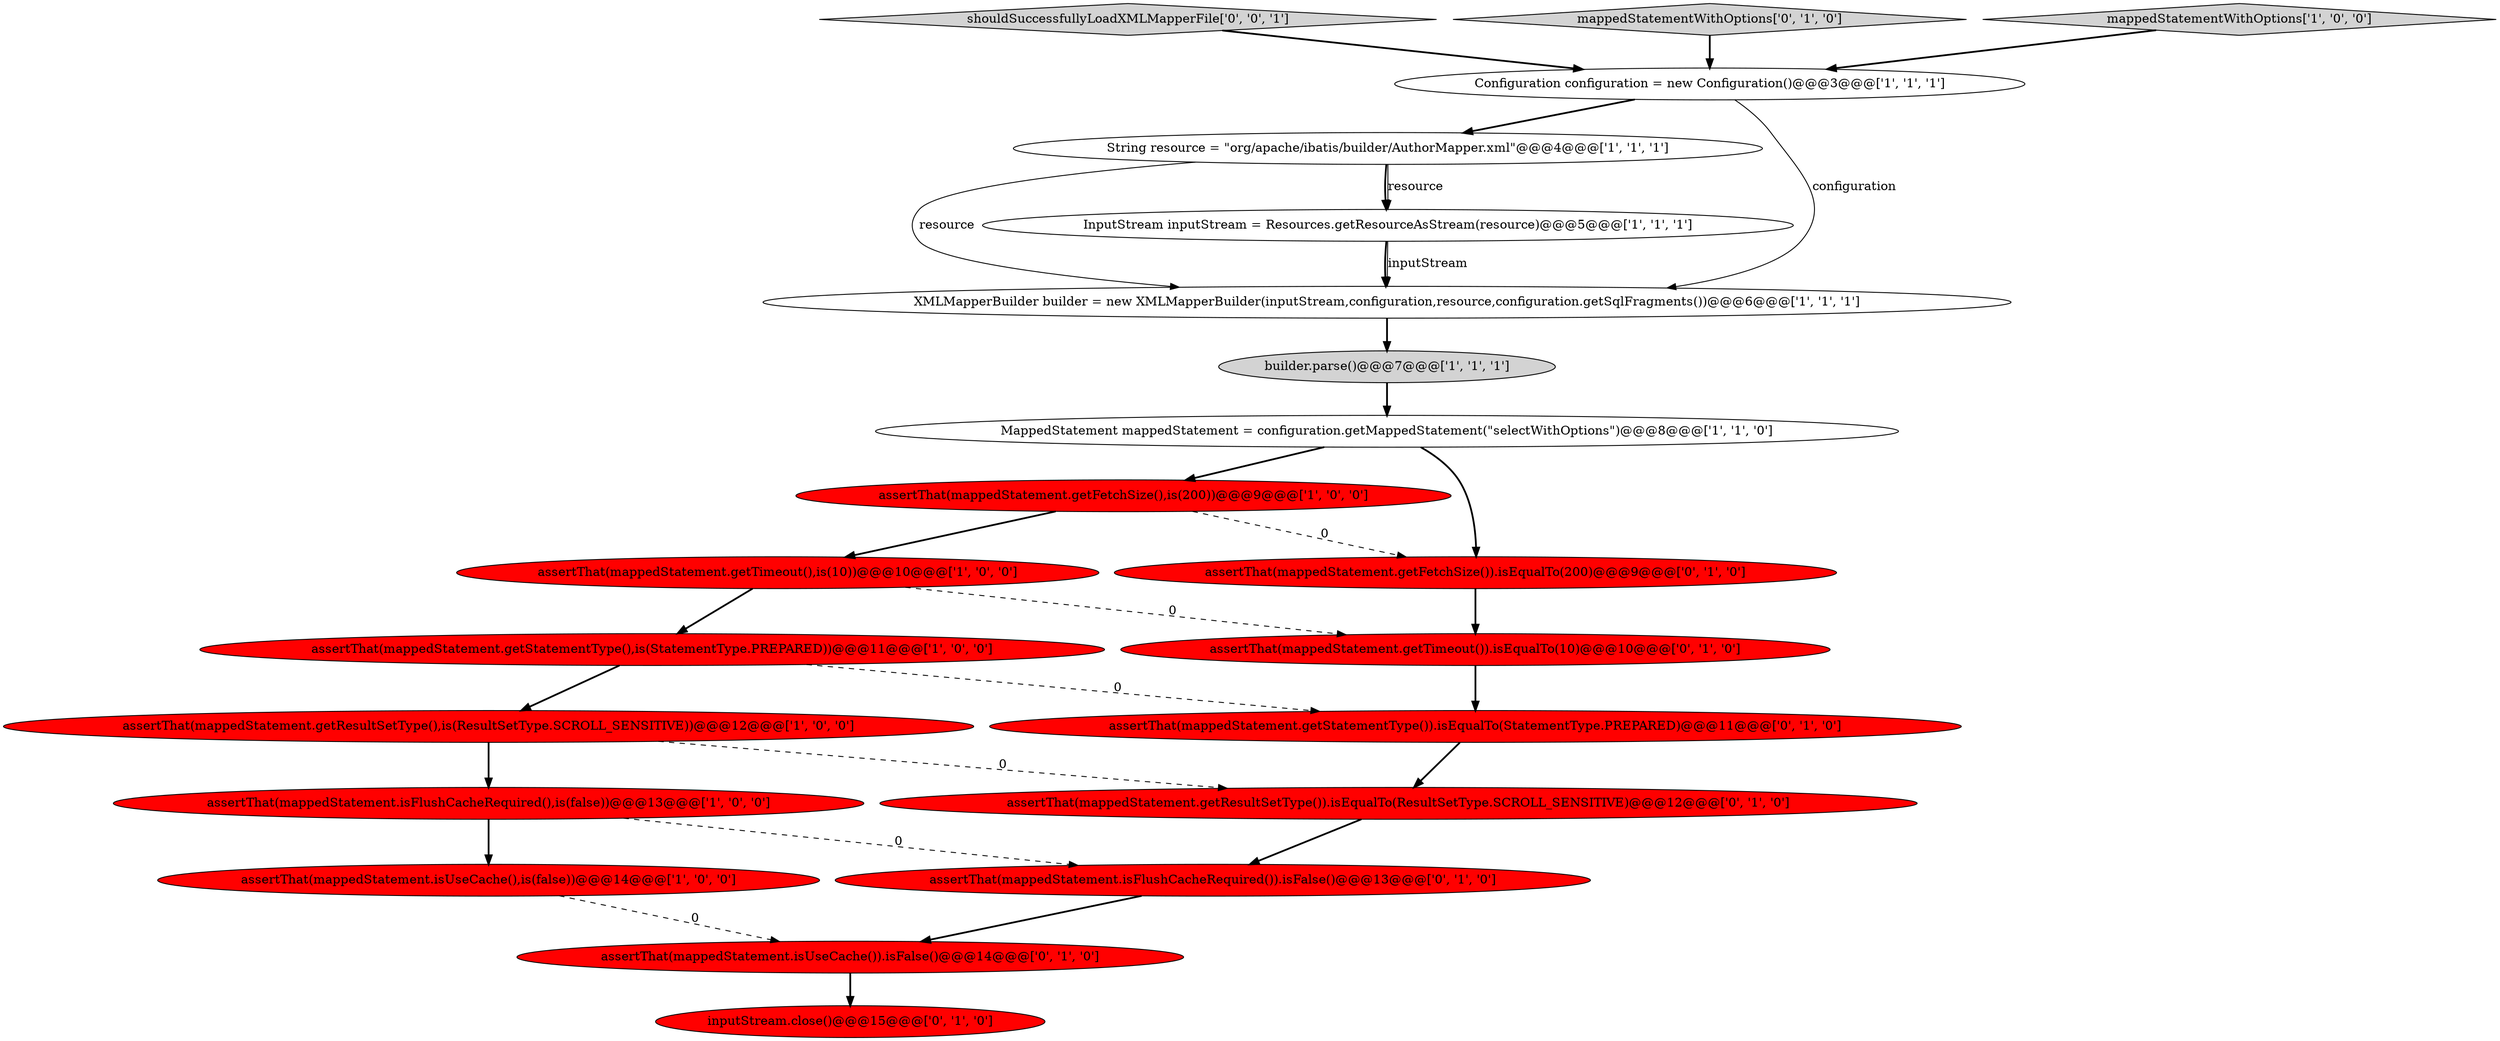 digraph {
19 [style = filled, label = "inputStream.close()@@@15@@@['0', '1', '0']", fillcolor = red, shape = ellipse image = "AAA1AAABBB2BBB"];
1 [style = filled, label = "XMLMapperBuilder builder = new XMLMapperBuilder(inputStream,configuration,resource,configuration.getSqlFragments())@@@6@@@['1', '1', '1']", fillcolor = white, shape = ellipse image = "AAA0AAABBB1BBB"];
13 [style = filled, label = "assertThat(mappedStatement.getStatementType()).isEqualTo(StatementType.PREPARED)@@@11@@@['0', '1', '0']", fillcolor = red, shape = ellipse image = "AAA1AAABBB2BBB"];
21 [style = filled, label = "shouldSuccessfullyLoadXMLMapperFile['0', '0', '1']", fillcolor = lightgray, shape = diamond image = "AAA0AAABBB3BBB"];
17 [style = filled, label = "mappedStatementWithOptions['0', '1', '0']", fillcolor = lightgray, shape = diamond image = "AAA0AAABBB2BBB"];
5 [style = filled, label = "assertThat(mappedStatement.getStatementType(),is(StatementType.PREPARED))@@@11@@@['1', '0', '0']", fillcolor = red, shape = ellipse image = "AAA1AAABBB1BBB"];
0 [style = filled, label = "assertThat(mappedStatement.isFlushCacheRequired(),is(false))@@@13@@@['1', '0', '0']", fillcolor = red, shape = ellipse image = "AAA1AAABBB1BBB"];
4 [style = filled, label = "String resource = \"org/apache/ibatis/builder/AuthorMapper.xml\"@@@4@@@['1', '1', '1']", fillcolor = white, shape = ellipse image = "AAA0AAABBB1BBB"];
2 [style = filled, label = "assertThat(mappedStatement.getFetchSize(),is(200))@@@9@@@['1', '0', '0']", fillcolor = red, shape = ellipse image = "AAA1AAABBB1BBB"];
8 [style = filled, label = "assertThat(mappedStatement.getResultSetType(),is(ResultSetType.SCROLL_SENSITIVE))@@@12@@@['1', '0', '0']", fillcolor = red, shape = ellipse image = "AAA1AAABBB1BBB"];
12 [style = filled, label = "Configuration configuration = new Configuration()@@@3@@@['1', '1', '1']", fillcolor = white, shape = ellipse image = "AAA0AAABBB1BBB"];
10 [style = filled, label = "InputStream inputStream = Resources.getResourceAsStream(resource)@@@5@@@['1', '1', '1']", fillcolor = white, shape = ellipse image = "AAA0AAABBB1BBB"];
9 [style = filled, label = "assertThat(mappedStatement.getTimeout(),is(10))@@@10@@@['1', '0', '0']", fillcolor = red, shape = ellipse image = "AAA1AAABBB1BBB"];
3 [style = filled, label = "assertThat(mappedStatement.isUseCache(),is(false))@@@14@@@['1', '0', '0']", fillcolor = red, shape = ellipse image = "AAA1AAABBB1BBB"];
20 [style = filled, label = "assertThat(mappedStatement.isFlushCacheRequired()).isFalse()@@@13@@@['0', '1', '0']", fillcolor = red, shape = ellipse image = "AAA1AAABBB2BBB"];
11 [style = filled, label = "builder.parse()@@@7@@@['1', '1', '1']", fillcolor = lightgray, shape = ellipse image = "AAA0AAABBB1BBB"];
18 [style = filled, label = "assertThat(mappedStatement.getFetchSize()).isEqualTo(200)@@@9@@@['0', '1', '0']", fillcolor = red, shape = ellipse image = "AAA1AAABBB2BBB"];
14 [style = filled, label = "assertThat(mappedStatement.isUseCache()).isFalse()@@@14@@@['0', '1', '0']", fillcolor = red, shape = ellipse image = "AAA1AAABBB2BBB"];
15 [style = filled, label = "assertThat(mappedStatement.getTimeout()).isEqualTo(10)@@@10@@@['0', '1', '0']", fillcolor = red, shape = ellipse image = "AAA1AAABBB2BBB"];
7 [style = filled, label = "mappedStatementWithOptions['1', '0', '0']", fillcolor = lightgray, shape = diamond image = "AAA0AAABBB1BBB"];
16 [style = filled, label = "assertThat(mappedStatement.getResultSetType()).isEqualTo(ResultSetType.SCROLL_SENSITIVE)@@@12@@@['0', '1', '0']", fillcolor = red, shape = ellipse image = "AAA1AAABBB2BBB"];
6 [style = filled, label = "MappedStatement mappedStatement = configuration.getMappedStatement(\"selectWithOptions\")@@@8@@@['1', '1', '0']", fillcolor = white, shape = ellipse image = "AAA0AAABBB1BBB"];
5->13 [style = dashed, label="0"];
0->3 [style = bold, label=""];
4->10 [style = bold, label=""];
5->8 [style = bold, label=""];
8->16 [style = dashed, label="0"];
15->13 [style = bold, label=""];
4->1 [style = solid, label="resource"];
7->12 [style = bold, label=""];
6->18 [style = bold, label=""];
11->6 [style = bold, label=""];
18->15 [style = bold, label=""];
14->19 [style = bold, label=""];
20->14 [style = bold, label=""];
2->9 [style = bold, label=""];
0->20 [style = dashed, label="0"];
13->16 [style = bold, label=""];
1->11 [style = bold, label=""];
21->12 [style = bold, label=""];
6->2 [style = bold, label=""];
8->0 [style = bold, label=""];
17->12 [style = bold, label=""];
12->1 [style = solid, label="configuration"];
12->4 [style = bold, label=""];
2->18 [style = dashed, label="0"];
9->5 [style = bold, label=""];
3->14 [style = dashed, label="0"];
10->1 [style = solid, label="inputStream"];
10->1 [style = bold, label=""];
16->20 [style = bold, label=""];
4->10 [style = solid, label="resource"];
9->15 [style = dashed, label="0"];
}
